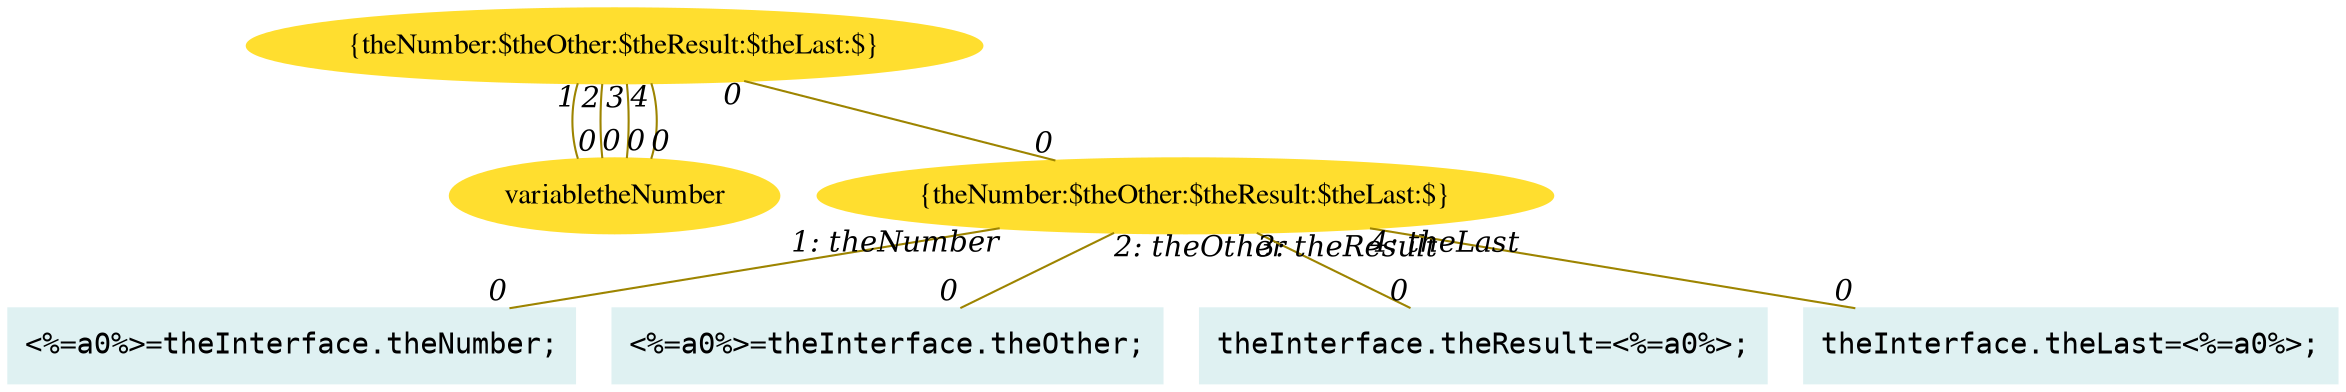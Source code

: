 digraph g{node_5567 [shape="ellipse", style="filled", color="#ffde2f", fontname="Times", label="variabletheNumber" ]
node_5574 [shape="ellipse", style="filled", color="#ffde2f", fontname="Times", label="{theNumber:$theOther:$theResult:$theLast:$}" ]
node_5582 [shape="box", style="filled", color="#dff1f2", fontname="Courier", label="<%=a0%>=theInterface.theNumber;
" ]
node_5584 [shape="box", style="filled", color="#dff1f2", fontname="Courier", label="<%=a0%>=theInterface.theOther;
" ]
node_5586 [shape="box", style="filled", color="#dff1f2", fontname="Courier", label="theInterface.theResult=<%=a0%>;
" ]
node_5588 [shape="box", style="filled", color="#dff1f2", fontname="Courier", label="theInterface.theLast=<%=a0%>;
" ]
node_5590 [shape="ellipse", style="filled", color="#ffde2f", fontname="Times", label="{theNumber:$theOther:$theResult:$theLast:$}" ]
node_5574 -> node_5567 [dir=none, arrowHead=none, fontname="Times-Italic", arrowsize=1, color="#9d8400", label="",  headlabel="0", taillabel="1" ]
node_5574 -> node_5567 [dir=none, arrowHead=none, fontname="Times-Italic", arrowsize=1, color="#9d8400", label="",  headlabel="0", taillabel="2" ]
node_5574 -> node_5567 [dir=none, arrowHead=none, fontname="Times-Italic", arrowsize=1, color="#9d8400", label="",  headlabel="0", taillabel="3" ]
node_5574 -> node_5567 [dir=none, arrowHead=none, fontname="Times-Italic", arrowsize=1, color="#9d8400", label="",  headlabel="0", taillabel="4" ]
node_5590 -> node_5582 [dir=none, arrowHead=none, fontname="Times-Italic", arrowsize=1, color="#9d8400", label="",  headlabel="0", taillabel="1: theNumber" ]
node_5590 -> node_5584 [dir=none, arrowHead=none, fontname="Times-Italic", arrowsize=1, color="#9d8400", label="",  headlabel="0", taillabel="2: theOther" ]
node_5590 -> node_5586 [dir=none, arrowHead=none, fontname="Times-Italic", arrowsize=1, color="#9d8400", label="",  headlabel="0", taillabel="3: theResult" ]
node_5590 -> node_5588 [dir=none, arrowHead=none, fontname="Times-Italic", arrowsize=1, color="#9d8400", label="",  headlabel="0", taillabel="4: theLast" ]
node_5574 -> node_5590 [dir=none, arrowHead=none, fontname="Times-Italic", arrowsize=1, color="#9d8400", label="",  headlabel="0", taillabel="0" ]
}